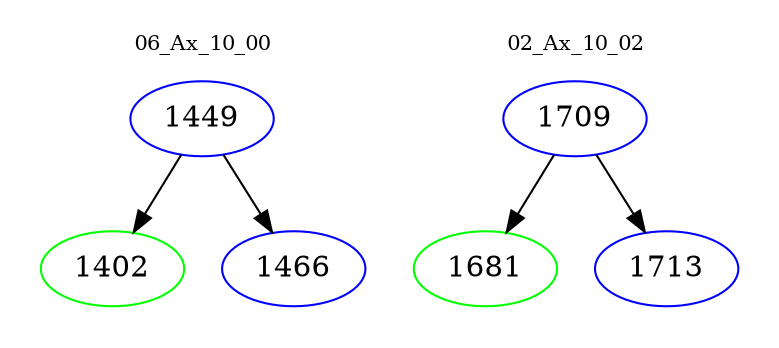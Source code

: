 digraph{
subgraph cluster_0 {
color = white
label = "06_Ax_10_00";
fontsize=10;
T0_1449 [label="1449", color="blue"]
T0_1449 -> T0_1402 [color="black"]
T0_1402 [label="1402", color="green"]
T0_1449 -> T0_1466 [color="black"]
T0_1466 [label="1466", color="blue"]
}
subgraph cluster_1 {
color = white
label = "02_Ax_10_02";
fontsize=10;
T1_1709 [label="1709", color="blue"]
T1_1709 -> T1_1681 [color="black"]
T1_1681 [label="1681", color="green"]
T1_1709 -> T1_1713 [color="black"]
T1_1713 [label="1713", color="blue"]
}
}
